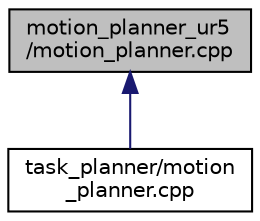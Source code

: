 digraph "motion_planner_ur5/motion_planner.cpp"
{
 // LATEX_PDF_SIZE
  edge [fontname="Helvetica",fontsize="10",labelfontname="Helvetica",labelfontsize="10"];
  node [fontname="Helvetica",fontsize="10",shape=record];
  Node1 [label="motion_planner_ur5\l/motion_planner.cpp",height=0.2,width=0.4,color="black", fillcolor="grey75", style="filled", fontcolor="black",tooltip="Functions implementation for ur5 motion planning."];
  Node1 -> Node2 [dir="back",color="midnightblue",fontsize="10",style="solid",fontname="Helvetica"];
  Node2 [label="task_planner/motion\l_planner.cpp",height=0.2,width=0.4,color="black", fillcolor="white", style="filled",URL="$task__planner_2motion__planner_8cpp.html",tooltip="Ros node that exposes a move_block service of type ur5_lego::MoveBlock. Through the aid of the motion..."];
}
